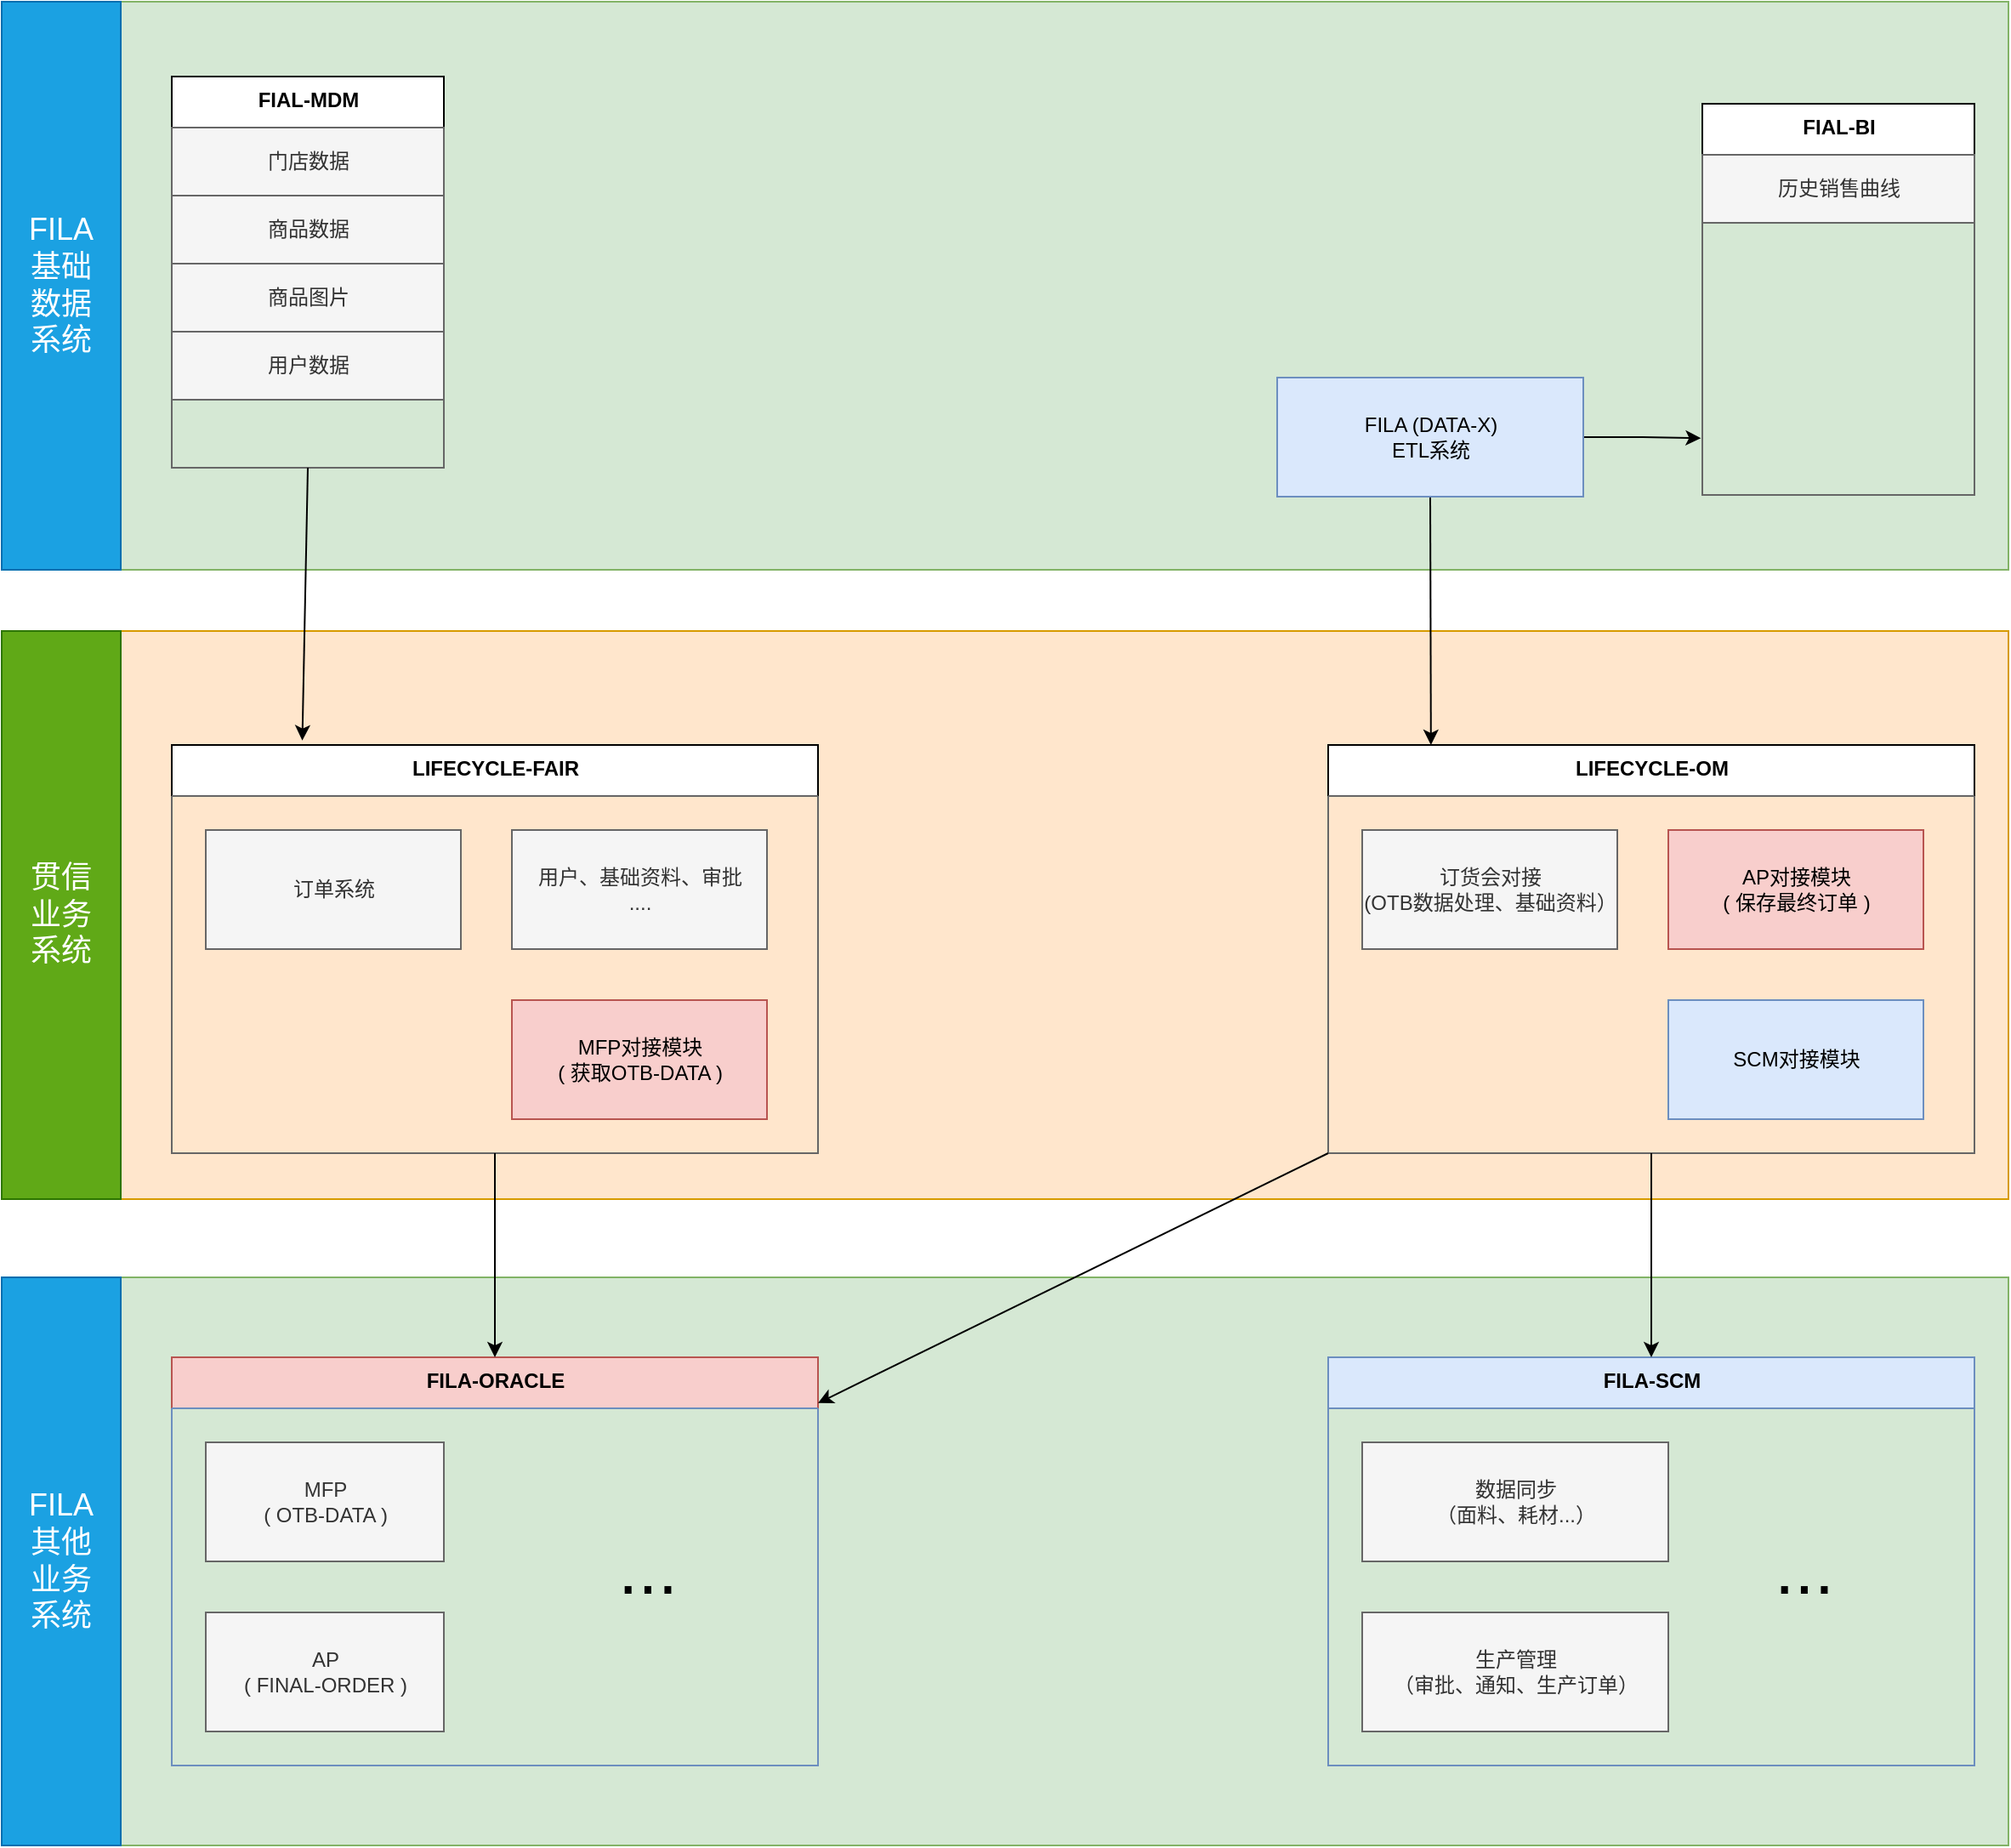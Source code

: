 <mxfile version="20.0.4" type="github">
  <diagram id="C5RBs43oDa-KdzZeNtuy" name="Page-1">
    <mxGraphModel dx="2222" dy="805" grid="1" gridSize="10" guides="1" tooltips="1" connect="1" arrows="1" fold="1" page="1" pageScale="1" pageWidth="827" pageHeight="1169" math="0" shadow="0">
      <root>
        <mxCell id="WIyWlLk6GJQsqaUBKTNV-0" />
        <mxCell id="WIyWlLk6GJQsqaUBKTNV-1" parent="WIyWlLk6GJQsqaUBKTNV-0" />
        <mxCell id="n_zdAzYvtoBrYGfkcP-V-80" value="" style="rounded=0;whiteSpace=wrap;html=1;fontSize=14;fillColor=#ffe6cc;strokeColor=#d79b00;" vertex="1" parent="WIyWlLk6GJQsqaUBKTNV-1">
          <mxGeometry x="-470" y="390" width="1110" height="334" as="geometry" />
        </mxCell>
        <mxCell id="n_zdAzYvtoBrYGfkcP-V-79" value="" style="rounded=0;whiteSpace=wrap;html=1;fontSize=14;fillColor=#d5e8d4;strokeColor=#82b366;" vertex="1" parent="WIyWlLk6GJQsqaUBKTNV-1">
          <mxGeometry x="-470" y="770" width="1110" height="334" as="geometry" />
        </mxCell>
        <mxCell id="n_zdAzYvtoBrYGfkcP-V-76" value="" style="rounded=0;whiteSpace=wrap;html=1;fontSize=14;fillColor=#d5e8d4;strokeColor=#82b366;" vertex="1" parent="WIyWlLk6GJQsqaUBKTNV-1">
          <mxGeometry x="-470" y="20" width="1110" height="334" as="geometry" />
        </mxCell>
        <mxCell id="n_zdAzYvtoBrYGfkcP-V-1" value="FIAL-MDM" style="swimlane;fontStyle=1;align=center;verticalAlign=top;childLayout=stackLayout;horizontal=1;startSize=30;horizontalStack=0;resizeParent=1;resizeParentMax=0;resizeLast=0;collapsible=0;marginBottom=0;html=1;" vertex="1" parent="WIyWlLk6GJQsqaUBKTNV-1">
          <mxGeometry x="-440" y="64" width="160" height="230" as="geometry" />
        </mxCell>
        <mxCell id="n_zdAzYvtoBrYGfkcP-V-3" value="" style="swimlane;fontStyle=1;align=center;verticalAlign=top;horizontal=1;startSize=0;collapsible=0;marginBottom=0;html=1;strokeColor=#666666;fillColor=#f5f5f5;fontColor=#333333;" vertex="1" parent="n_zdAzYvtoBrYGfkcP-V-1">
          <mxGeometry y="30" width="160" height="200" as="geometry" />
        </mxCell>
        <mxCell id="n_zdAzYvtoBrYGfkcP-V-5" value="门店数据" style="html=1;align=center;verticalAlign=middle;rotatable=0;fillColor=#f5f5f5;fontColor=#333333;strokeColor=#666666;" vertex="1" parent="n_zdAzYvtoBrYGfkcP-V-3">
          <mxGeometry width="160" height="40" relative="1" as="geometry">
            <mxPoint as="offset" />
          </mxGeometry>
        </mxCell>
        <mxCell id="n_zdAzYvtoBrYGfkcP-V-9" value="商品数据" style="html=1;align=center;verticalAlign=middle;rotatable=0;fillColor=#f5f5f5;fontColor=#333333;strokeColor=#666666;" vertex="1" parent="n_zdAzYvtoBrYGfkcP-V-3">
          <mxGeometry y="40" width="160" height="40" as="geometry" />
        </mxCell>
        <mxCell id="n_zdAzYvtoBrYGfkcP-V-71" value="商品图片" style="html=1;align=center;verticalAlign=middle;rotatable=0;fillColor=#f5f5f5;fontColor=#333333;strokeColor=#666666;" vertex="1" parent="n_zdAzYvtoBrYGfkcP-V-3">
          <mxGeometry y="80" width="160" height="40" as="geometry" />
        </mxCell>
        <mxCell id="n_zdAzYvtoBrYGfkcP-V-72" value="用户数据" style="html=1;align=center;verticalAlign=middle;rotatable=0;fillColor=#f5f5f5;fontColor=#333333;strokeColor=#666666;" vertex="1" parent="n_zdAzYvtoBrYGfkcP-V-3">
          <mxGeometry y="120" width="160" height="40" as="geometry" />
        </mxCell>
        <mxCell id="n_zdAzYvtoBrYGfkcP-V-10" value="FIAL-BI" style="swimlane;fontStyle=1;align=center;verticalAlign=top;childLayout=stackLayout;horizontal=1;startSize=30;horizontalStack=0;resizeParent=1;resizeParentMax=0;resizeLast=0;collapsible=0;marginBottom=0;html=1;" vertex="1" parent="WIyWlLk6GJQsqaUBKTNV-1">
          <mxGeometry x="460" y="80" width="160" height="230" as="geometry" />
        </mxCell>
        <mxCell id="n_zdAzYvtoBrYGfkcP-V-11" value="" style="swimlane;fontStyle=1;align=center;verticalAlign=top;horizontal=1;startSize=0;collapsible=0;marginBottom=0;html=1;strokeColor=#666666;fillColor=#f5f5f5;fontColor=#333333;" vertex="1" parent="n_zdAzYvtoBrYGfkcP-V-10">
          <mxGeometry y="30" width="160" height="200" as="geometry" />
        </mxCell>
        <mxCell id="n_zdAzYvtoBrYGfkcP-V-12" value="历史销售曲线" style="html=1;align=center;verticalAlign=middle;rotatable=0;fillColor=#f5f5f5;fontColor=#333333;strokeColor=#666666;" vertex="1" parent="n_zdAzYvtoBrYGfkcP-V-11">
          <mxGeometry width="160" height="40" relative="1" as="geometry">
            <mxPoint as="offset" />
          </mxGeometry>
        </mxCell>
        <mxCell id="n_zdAzYvtoBrYGfkcP-V-14" value="FILA-SCM" style="swimlane;fontStyle=1;align=center;verticalAlign=top;childLayout=stackLayout;horizontal=1;startSize=30;horizontalStack=0;resizeParent=1;resizeParentMax=0;resizeLast=0;collapsible=0;marginBottom=0;html=1;fillColor=#dae8fc;strokeColor=#6c8ebf;" vertex="1" parent="WIyWlLk6GJQsqaUBKTNV-1">
          <mxGeometry x="240" y="817" width="380" height="240" as="geometry" />
        </mxCell>
        <mxCell id="n_zdAzYvtoBrYGfkcP-V-15" value="" style="swimlane;fontStyle=1;align=center;verticalAlign=top;horizontal=1;startSize=0;collapsible=0;marginBottom=0;html=1;strokeColor=#6c8ebf;fillColor=#dae8fc;" vertex="1" parent="n_zdAzYvtoBrYGfkcP-V-14">
          <mxGeometry y="30" width="380" height="210" as="geometry" />
        </mxCell>
        <mxCell id="n_zdAzYvtoBrYGfkcP-V-16" value="数据同步&lt;br&gt;（面料、耗材...）" style="html=1;align=center;verticalAlign=middle;rotatable=0;fillColor=#f5f5f5;fontColor=#333333;strokeColor=#666666;" vertex="1" parent="n_zdAzYvtoBrYGfkcP-V-15">
          <mxGeometry width="180" height="70" relative="1" as="geometry">
            <mxPoint x="20" y="20" as="offset" />
          </mxGeometry>
        </mxCell>
        <mxCell id="n_zdAzYvtoBrYGfkcP-V-17" value="生产管理&lt;br&gt;（审批、通知、生产订单）" style="html=1;align=center;verticalAlign=middle;rotatable=0;fillColor=#f5f5f5;fontColor=#333333;strokeColor=#666666;" vertex="1" parent="n_zdAzYvtoBrYGfkcP-V-15">
          <mxGeometry x="20" y="120" width="180" height="70" as="geometry" />
        </mxCell>
        <mxCell id="n_zdAzYvtoBrYGfkcP-V-27" value="..." style="text;html=1;strokeColor=none;fillColor=none;align=center;verticalAlign=middle;whiteSpace=wrap;rounded=0;fontSize=42;" vertex="1" parent="n_zdAzYvtoBrYGfkcP-V-15">
          <mxGeometry x="250" y="80" width="60" height="30" as="geometry" />
        </mxCell>
        <mxCell id="n_zdAzYvtoBrYGfkcP-V-18" value="LIFECYCLE-OM" style="swimlane;fontStyle=1;align=center;verticalAlign=top;childLayout=stackLayout;horizontal=1;startSize=30;horizontalStack=0;resizeParent=1;resizeParentMax=0;resizeLast=0;collapsible=0;marginBottom=0;html=1;" vertex="1" parent="WIyWlLk6GJQsqaUBKTNV-1">
          <mxGeometry x="240" y="457" width="380" height="240" as="geometry" />
        </mxCell>
        <mxCell id="n_zdAzYvtoBrYGfkcP-V-19" value="" style="swimlane;fontStyle=1;align=center;verticalAlign=top;horizontal=1;startSize=0;collapsible=0;marginBottom=0;html=1;strokeColor=#666666;fillColor=#f5f5f5;fontColor=#333333;" vertex="1" parent="n_zdAzYvtoBrYGfkcP-V-18">
          <mxGeometry y="30" width="380" height="210" as="geometry" />
        </mxCell>
        <mxCell id="n_zdAzYvtoBrYGfkcP-V-21" value="SCM对接模块" style="html=1;align=center;verticalAlign=middle;rotatable=0;fillColor=#dae8fc;strokeColor=#6c8ebf;" vertex="1" parent="n_zdAzYvtoBrYGfkcP-V-19">
          <mxGeometry x="200" y="120" width="150" height="70" as="geometry" />
        </mxCell>
        <mxCell id="n_zdAzYvtoBrYGfkcP-V-28" value="AP对接模块&lt;br&gt;( 保存最终订单 )" style="html=1;align=center;verticalAlign=middle;rotatable=0;fillColor=#f8cecc;strokeColor=#b85450;" vertex="1" parent="n_zdAzYvtoBrYGfkcP-V-19">
          <mxGeometry x="200" y="20" width="150" height="70" as="geometry" />
        </mxCell>
        <mxCell id="n_zdAzYvtoBrYGfkcP-V-65" value="订货会对接&lt;br&gt;(OTB数据处理、基础资料）" style="html=1;align=center;verticalAlign=middle;rotatable=0;fillColor=#f5f5f5;strokeColor=#666666;fontColor=#333333;" vertex="1" parent="n_zdAzYvtoBrYGfkcP-V-19">
          <mxGeometry x="20" y="20" width="150" height="70" as="geometry" />
        </mxCell>
        <mxCell id="n_zdAzYvtoBrYGfkcP-V-29" value="FILA-ORACLE" style="swimlane;fontStyle=1;align=center;verticalAlign=top;childLayout=stackLayout;horizontal=1;startSize=30;horizontalStack=0;resizeParent=1;resizeParentMax=0;resizeLast=0;collapsible=0;marginBottom=0;html=1;fillColor=#f8cecc;strokeColor=#b85450;" vertex="1" parent="WIyWlLk6GJQsqaUBKTNV-1">
          <mxGeometry x="-440" y="817" width="380" height="240" as="geometry" />
        </mxCell>
        <mxCell id="n_zdAzYvtoBrYGfkcP-V-30" value="" style="swimlane;fontStyle=1;align=center;verticalAlign=top;horizontal=1;startSize=0;collapsible=0;marginBottom=0;html=1;strokeColor=#6c8ebf;fillColor=#dae8fc;" vertex="1" parent="n_zdAzYvtoBrYGfkcP-V-29">
          <mxGeometry y="30" width="380" height="210" as="geometry" />
        </mxCell>
        <mxCell id="n_zdAzYvtoBrYGfkcP-V-31" value="MFP&lt;br&gt;( OTB-DATA )" style="html=1;align=center;verticalAlign=middle;rotatable=0;fillColor=#f5f5f5;fontColor=#333333;strokeColor=#666666;" vertex="1" parent="n_zdAzYvtoBrYGfkcP-V-30">
          <mxGeometry width="140" height="70" relative="1" as="geometry">
            <mxPoint x="20" y="20" as="offset" />
          </mxGeometry>
        </mxCell>
        <mxCell id="n_zdAzYvtoBrYGfkcP-V-32" value="AP&lt;br&gt;( FINAL-ORDER )" style="html=1;align=center;verticalAlign=middle;rotatable=0;fillColor=#f5f5f5;fontColor=#333333;strokeColor=#666666;" vertex="1" parent="n_zdAzYvtoBrYGfkcP-V-30">
          <mxGeometry x="20" y="120" width="140" height="70" as="geometry" />
        </mxCell>
        <mxCell id="n_zdAzYvtoBrYGfkcP-V-33" value="..." style="text;html=1;strokeColor=none;fillColor=none;align=center;verticalAlign=middle;whiteSpace=wrap;rounded=0;fontSize=42;" vertex="1" parent="n_zdAzYvtoBrYGfkcP-V-30">
          <mxGeometry x="250" y="80" width="60" height="30" as="geometry" />
        </mxCell>
        <mxCell id="n_zdAzYvtoBrYGfkcP-V-36" value="LIFECYCLE-FAIR" style="swimlane;fontStyle=1;align=center;verticalAlign=top;childLayout=stackLayout;horizontal=1;startSize=30;horizontalStack=0;resizeParent=1;resizeParentMax=0;resizeLast=0;collapsible=0;marginBottom=0;html=1;" vertex="1" parent="WIyWlLk6GJQsqaUBKTNV-1">
          <mxGeometry x="-440" y="457" width="380" height="240" as="geometry" />
        </mxCell>
        <mxCell id="n_zdAzYvtoBrYGfkcP-V-37" value="" style="swimlane;fontStyle=1;align=center;verticalAlign=top;horizontal=1;startSize=0;collapsible=0;marginBottom=0;html=1;strokeColor=#666666;fillColor=#f5f5f5;fontColor=#333333;" vertex="1" parent="n_zdAzYvtoBrYGfkcP-V-36">
          <mxGeometry y="30" width="380" height="210" as="geometry" />
        </mxCell>
        <mxCell id="n_zdAzYvtoBrYGfkcP-V-39" value="MFP对接模块&lt;br&gt;( 获取OTB-DATA )" style="html=1;align=center;verticalAlign=middle;rotatable=0;fillColor=#f8cecc;strokeColor=#b85450;" vertex="1" parent="n_zdAzYvtoBrYGfkcP-V-37">
          <mxGeometry x="200" y="120" width="150" height="70" as="geometry" />
        </mxCell>
        <mxCell id="n_zdAzYvtoBrYGfkcP-V-42" value="订单系统" style="html=1;align=center;verticalAlign=middle;rotatable=0;fillColor=#f5f5f5;fontColor=#333333;strokeColor=#666666;" vertex="1" parent="n_zdAzYvtoBrYGfkcP-V-37">
          <mxGeometry x="20" y="20" width="150" height="70" as="geometry" />
        </mxCell>
        <mxCell id="n_zdAzYvtoBrYGfkcP-V-66" value="用户、基础资料、审批&lt;br&gt;...." style="html=1;align=center;verticalAlign=middle;rotatable=0;fillColor=#f5f5f5;fontColor=#333333;strokeColor=#666666;" vertex="1" parent="n_zdAzYvtoBrYGfkcP-V-37">
          <mxGeometry x="200" y="20" width="150" height="70" as="geometry" />
        </mxCell>
        <mxCell id="n_zdAzYvtoBrYGfkcP-V-56" style="edgeStyle=orthogonalEdgeStyle;rounded=0;orthogonalLoop=1;jettySize=auto;html=1;exitX=1;exitY=0.5;exitDx=0;exitDy=0;entryX=-0.005;entryY=0.833;entryDx=0;entryDy=0;fontSize=14;entryPerimeter=0;" edge="1" parent="WIyWlLk6GJQsqaUBKTNV-1" source="n_zdAzYvtoBrYGfkcP-V-54" target="n_zdAzYvtoBrYGfkcP-V-11">
          <mxGeometry relative="1" as="geometry" />
        </mxCell>
        <mxCell id="n_zdAzYvtoBrYGfkcP-V-84" style="edgeStyle=none;rounded=0;orthogonalLoop=1;jettySize=auto;html=1;exitX=0.5;exitY=1;exitDx=0;exitDy=0;entryX=0.159;entryY=0;entryDx=0;entryDy=0;entryPerimeter=0;fontSize=14;" edge="1" parent="WIyWlLk6GJQsqaUBKTNV-1" source="n_zdAzYvtoBrYGfkcP-V-54" target="n_zdAzYvtoBrYGfkcP-V-18">
          <mxGeometry relative="1" as="geometry" />
        </mxCell>
        <mxCell id="n_zdAzYvtoBrYGfkcP-V-54" value="FILA (DATA-X)&lt;br&gt;ETL系统" style="html=1;align=center;verticalAlign=middle;rotatable=0;fillColor=#dae8fc;strokeColor=#6c8ebf;" vertex="1" parent="WIyWlLk6GJQsqaUBKTNV-1">
          <mxGeometry x="210" y="241" width="180" height="70" as="geometry" />
        </mxCell>
        <mxCell id="n_zdAzYvtoBrYGfkcP-V-81" style="edgeStyle=none;rounded=0;orthogonalLoop=1;jettySize=auto;html=1;exitX=0.5;exitY=1;exitDx=0;exitDy=0;fontSize=14;" edge="1" parent="WIyWlLk6GJQsqaUBKTNV-1" source="n_zdAzYvtoBrYGfkcP-V-19" target="n_zdAzYvtoBrYGfkcP-V-14">
          <mxGeometry relative="1" as="geometry" />
        </mxCell>
        <mxCell id="n_zdAzYvtoBrYGfkcP-V-82" style="edgeStyle=none;rounded=0;orthogonalLoop=1;jettySize=auto;html=1;exitX=0;exitY=1;exitDx=0;exitDy=0;fontSize=14;" edge="1" parent="WIyWlLk6GJQsqaUBKTNV-1" source="n_zdAzYvtoBrYGfkcP-V-19" target="n_zdAzYvtoBrYGfkcP-V-29">
          <mxGeometry relative="1" as="geometry" />
        </mxCell>
        <mxCell id="n_zdAzYvtoBrYGfkcP-V-83" style="edgeStyle=none;rounded=0;orthogonalLoop=1;jettySize=auto;html=1;exitX=0.5;exitY=1;exitDx=0;exitDy=0;fontSize=14;" edge="1" parent="WIyWlLk6GJQsqaUBKTNV-1" source="n_zdAzYvtoBrYGfkcP-V-37" target="n_zdAzYvtoBrYGfkcP-V-29">
          <mxGeometry relative="1" as="geometry" />
        </mxCell>
        <mxCell id="n_zdAzYvtoBrYGfkcP-V-85" style="edgeStyle=none;rounded=0;orthogonalLoop=1;jettySize=auto;html=1;exitX=0.5;exitY=1;exitDx=0;exitDy=0;entryX=0.202;entryY=-0.011;entryDx=0;entryDy=0;entryPerimeter=0;fontSize=14;" edge="1" parent="WIyWlLk6GJQsqaUBKTNV-1" source="n_zdAzYvtoBrYGfkcP-V-3" target="n_zdAzYvtoBrYGfkcP-V-36">
          <mxGeometry relative="1" as="geometry" />
        </mxCell>
        <mxCell id="n_zdAzYvtoBrYGfkcP-V-87" value="FILA&lt;br style=&quot;font-size: 18px;&quot;&gt;其他&lt;br style=&quot;font-size: 18px;&quot;&gt;业务&lt;br style=&quot;font-size: 18px;&quot;&gt;系统" style="rounded=0;whiteSpace=wrap;html=1;fontSize=18;fillColor=#1ba1e2;strokeColor=#006EAF;fontColor=#ffffff;" vertex="1" parent="WIyWlLk6GJQsqaUBKTNV-1">
          <mxGeometry x="-540" y="770" width="70" height="334" as="geometry" />
        </mxCell>
        <mxCell id="n_zdAzYvtoBrYGfkcP-V-88" value="贯信&lt;br&gt;业务&lt;br&gt;系统" style="rounded=0;whiteSpace=wrap;html=1;fontSize=18;fillColor=#60a917;strokeColor=#2D7600;fontColor=#ffffff;" vertex="1" parent="WIyWlLk6GJQsqaUBKTNV-1">
          <mxGeometry x="-540" y="390" width="70" height="334" as="geometry" />
        </mxCell>
        <mxCell id="n_zdAzYvtoBrYGfkcP-V-89" value="FILA&lt;br&gt;基础&lt;br&gt;数据&lt;br&gt;系统" style="rounded=0;whiteSpace=wrap;html=1;fontSize=18;fillColor=#1ba1e2;strokeColor=#006EAF;fontColor=#ffffff;" vertex="1" parent="WIyWlLk6GJQsqaUBKTNV-1">
          <mxGeometry x="-540" y="20" width="70" height="334" as="geometry" />
        </mxCell>
      </root>
    </mxGraphModel>
  </diagram>
</mxfile>
